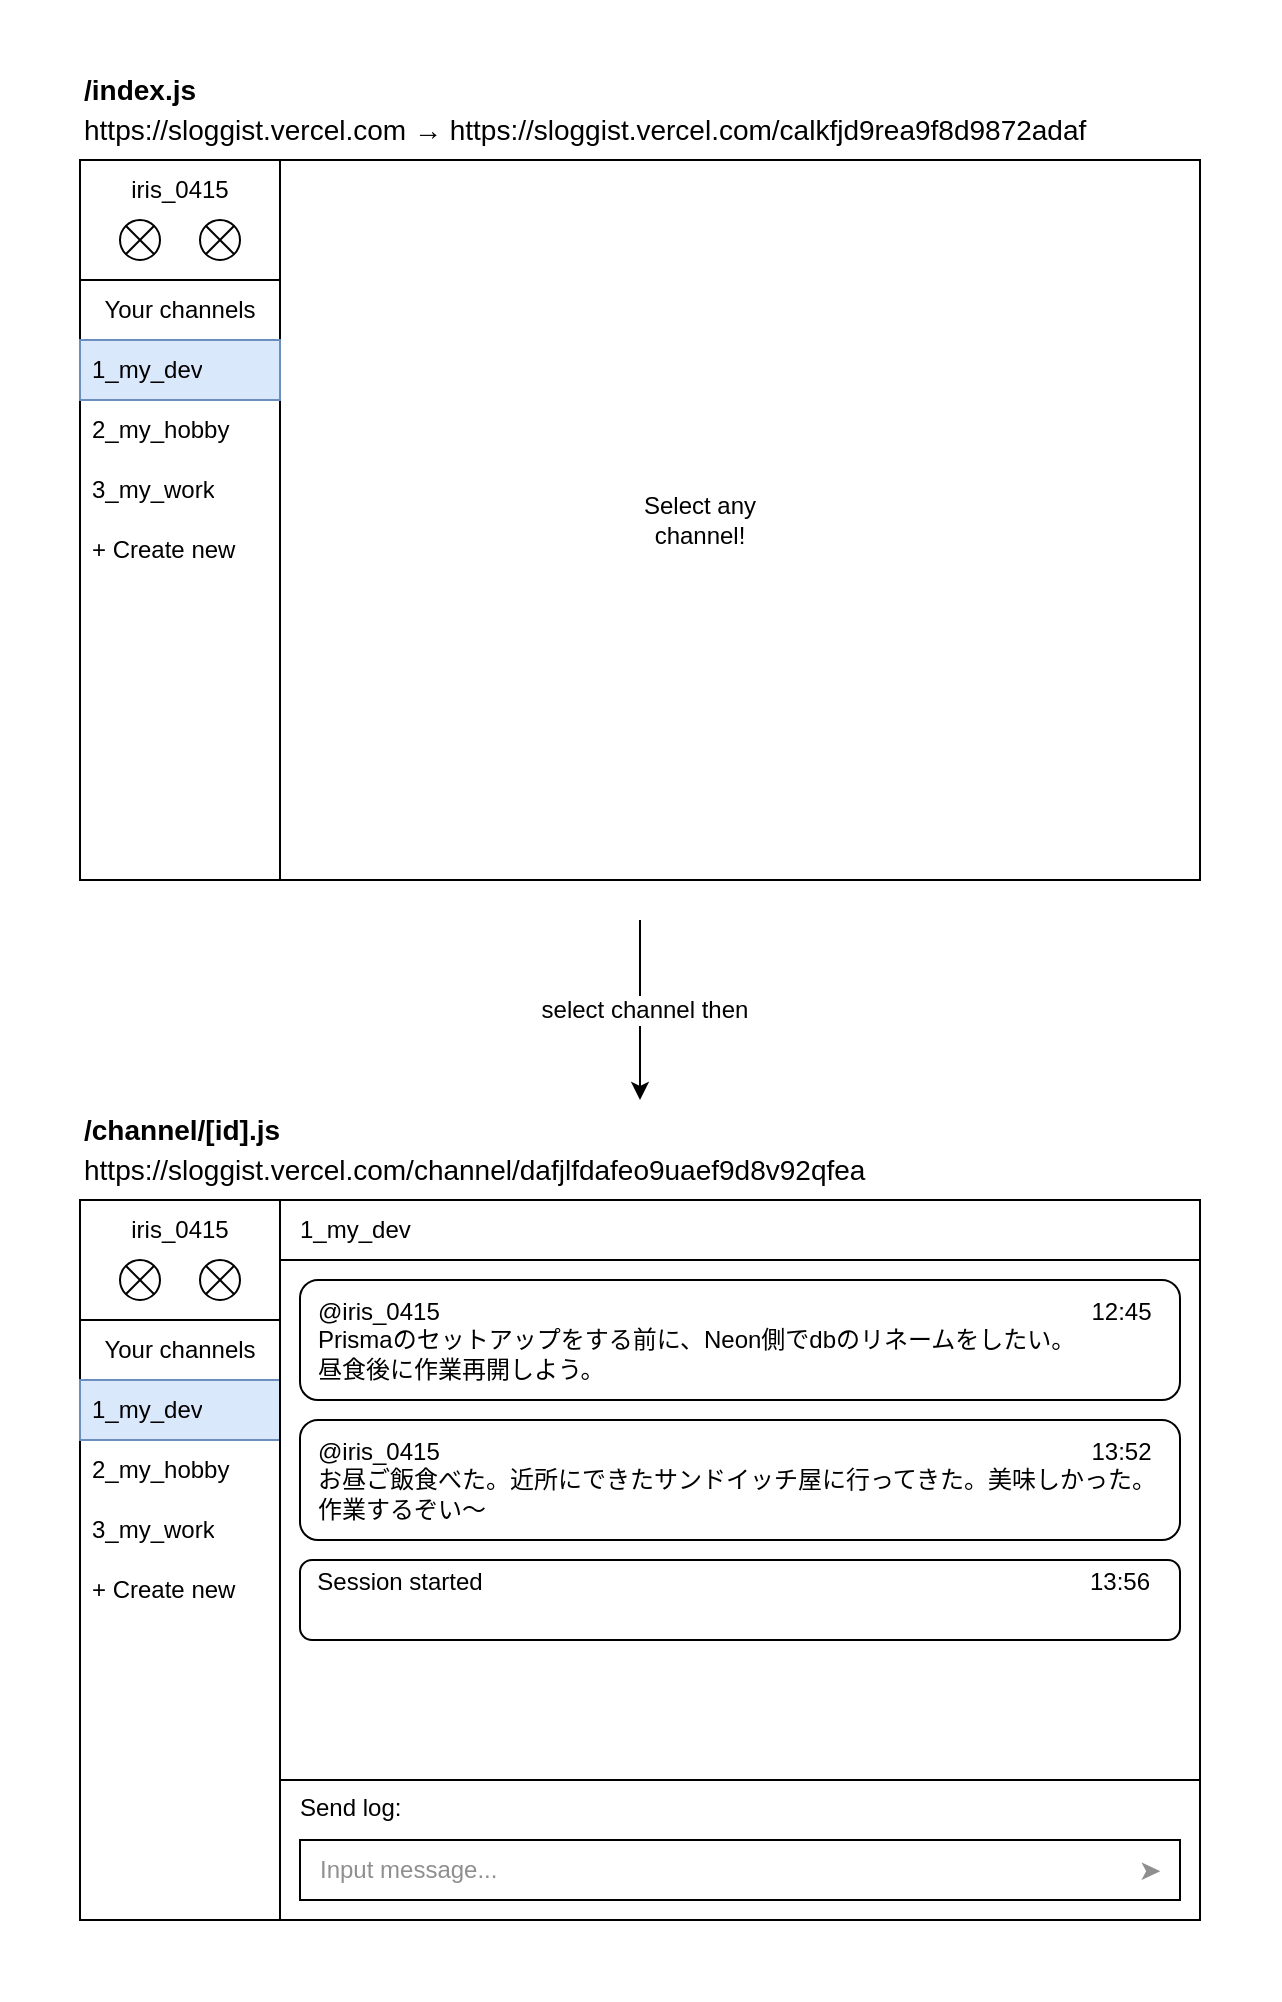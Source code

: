 <mxfile>
    <diagram id="6zX4lFsXgsZdH5qNzZTj" name="ui">
        <mxGraphModel dx="905" dy="636" grid="1" gridSize="10" guides="1" tooltips="1" connect="1" arrows="1" fold="1" page="1" pageScale="1" pageWidth="1169" pageHeight="1654" math="0" shadow="0">
            <root>
                <mxCell id="0"/>
                <mxCell id="1" parent="0"/>
                <mxCell id="74" value="" style="rounded=0;whiteSpace=wrap;html=1;fillColor=default;strokeColor=none;" parent="1" vertex="1">
                    <mxGeometry width="640" height="1000" as="geometry"/>
                </mxCell>
                <mxCell id="31" style="edgeStyle=none;html=1;" parent="1" edge="1">
                    <mxGeometry relative="1" as="geometry">
                        <mxPoint x="320" y="460" as="sourcePoint"/>
                        <mxPoint x="320" y="550" as="targetPoint"/>
                    </mxGeometry>
                </mxCell>
                <mxCell id="32" value="&lt;font&gt;select channel then&lt;/font&gt;" style="edgeLabel;html=1;align=center;verticalAlign=middle;resizable=0;points=[];fontSize=12;" parent="31" vertex="1" connectable="0">
                    <mxGeometry x="-0.007" y="2" relative="1" as="geometry">
                        <mxPoint as="offset"/>
                    </mxGeometry>
                </mxCell>
                <mxCell id="2" value="" style="rounded=0;whiteSpace=wrap;html=1;" parent="1" vertex="1">
                    <mxGeometry x="40" y="80" width="560" height="360" as="geometry"/>
                </mxCell>
                <mxCell id="17" value="" style="rounded=0;whiteSpace=wrap;html=1;" parent="1" vertex="1">
                    <mxGeometry x="40" y="600" width="560" height="360" as="geometry"/>
                </mxCell>
                <mxCell id="18" value="Your channels" style="swimlane;fontStyle=0;childLayout=stackLayout;horizontal=1;startSize=30;horizontalStack=0;resizeParent=1;resizeParentMax=0;resizeLast=0;collapsible=1;marginBottom=0;whiteSpace=wrap;html=1;" parent="1" vertex="1">
                    <mxGeometry x="40" y="660" width="100" height="300" as="geometry">
                        <mxRectangle x="40" y="100" width="90" height="30" as="alternateBounds"/>
                    </mxGeometry>
                </mxCell>
                <mxCell id="19" value="1_my_dev" style="text;align=left;verticalAlign=middle;spacingLeft=4;spacingRight=4;overflow=hidden;points=[[0,0.5],[1,0.5]];portConstraint=eastwest;rotatable=0;whiteSpace=wrap;html=1;fillColor=#dae8fc;strokeColor=#6c8ebf;" parent="18" vertex="1">
                    <mxGeometry y="30" width="100" height="30" as="geometry"/>
                </mxCell>
                <mxCell id="20" value="2_my_hobby" style="text;strokeColor=none;fillColor=none;align=left;verticalAlign=middle;spacingLeft=4;spacingRight=4;overflow=hidden;points=[[0,0.5],[1,0.5]];portConstraint=eastwest;rotatable=0;whiteSpace=wrap;html=1;" parent="18" vertex="1">
                    <mxGeometry y="60" width="100" height="30" as="geometry"/>
                </mxCell>
                <mxCell id="21" value="3_my_work" style="text;strokeColor=none;fillColor=none;align=left;verticalAlign=middle;spacingLeft=4;spacingRight=4;overflow=hidden;points=[[0,0.5],[1,0.5]];portConstraint=eastwest;rotatable=0;whiteSpace=wrap;html=1;" parent="18" vertex="1">
                    <mxGeometry y="90" width="100" height="30" as="geometry"/>
                </mxCell>
                <mxCell id="22" value="+ Create new" style="text;strokeColor=none;fillColor=none;align=left;verticalAlign=middle;spacingLeft=4;spacingRight=4;overflow=hidden;points=[[0,0.5],[1,0.5]];portConstraint=eastwest;rotatable=0;whiteSpace=wrap;html=1;" parent="18" vertex="1">
                    <mxGeometry y="120" width="100" height="30" as="geometry"/>
                </mxCell>
                <mxCell id="23" style="text;strokeColor=none;fillColor=none;align=left;verticalAlign=middle;spacingLeft=4;spacingRight=4;overflow=hidden;points=[[0,0.5],[1,0.5]];portConstraint=eastwest;rotatable=0;whiteSpace=wrap;html=1;" parent="18" vertex="1">
                    <mxGeometry y="150" width="100" height="30" as="geometry"/>
                </mxCell>
                <mxCell id="24" style="text;strokeColor=none;fillColor=none;align=left;verticalAlign=middle;spacingLeft=4;spacingRight=4;overflow=hidden;points=[[0,0.5],[1,0.5]];portConstraint=eastwest;rotatable=0;whiteSpace=wrap;html=1;" parent="18" vertex="1">
                    <mxGeometry y="180" width="100" height="30" as="geometry"/>
                </mxCell>
                <mxCell id="25" style="text;strokeColor=none;fillColor=none;align=left;verticalAlign=middle;spacingLeft=4;spacingRight=4;overflow=hidden;points=[[0,0.5],[1,0.5]];portConstraint=eastwest;rotatable=0;whiteSpace=wrap;html=1;" parent="18" vertex="1">
                    <mxGeometry y="210" width="100" height="30" as="geometry"/>
                </mxCell>
                <mxCell id="26" style="text;strokeColor=none;fillColor=none;align=left;verticalAlign=middle;spacingLeft=4;spacingRight=4;overflow=hidden;points=[[0,0.5],[1,0.5]];portConstraint=eastwest;rotatable=0;whiteSpace=wrap;html=1;" parent="18" vertex="1">
                    <mxGeometry y="240" width="100" height="30" as="geometry"/>
                </mxCell>
                <mxCell id="28" style="text;strokeColor=none;fillColor=none;align=left;verticalAlign=middle;spacingLeft=4;spacingRight=4;overflow=hidden;points=[[0,0.5],[1,0.5]];portConstraint=eastwest;rotatable=0;whiteSpace=wrap;html=1;" parent="18" vertex="1">
                    <mxGeometry y="270" width="100" height="30" as="geometry"/>
                </mxCell>
                <mxCell id="29" value="" style="rounded=0;whiteSpace=wrap;html=1;" parent="1" vertex="1">
                    <mxGeometry x="40" y="600" width="100" height="60" as="geometry"/>
                </mxCell>
                <mxCell id="30" value="iris_0415" style="text;strokeColor=none;align=center;fillColor=none;html=1;verticalAlign=middle;whiteSpace=wrap;rounded=0;" parent="1" vertex="1">
                    <mxGeometry x="40" y="600" width="100" height="30" as="geometry"/>
                </mxCell>
                <mxCell id="34" value="Select any channel!" style="text;strokeColor=none;align=center;fillColor=none;html=1;verticalAlign=middle;whiteSpace=wrap;rounded=0;" parent="1" vertex="1">
                    <mxGeometry x="300" y="245" width="100" height="30" as="geometry"/>
                </mxCell>
                <mxCell id="38" value="" style="rounded=0;whiteSpace=wrap;html=1;" parent="1" vertex="1">
                    <mxGeometry x="140" y="600" width="460" height="360" as="geometry"/>
                </mxCell>
                <mxCell id="36" value="@iris_0415&lt;span style=&quot;white-space: pre;&quot;&gt;&#x9;&lt;/span&gt;&lt;span style=&quot;white-space: pre;&quot;&gt;&#x9;&lt;/span&gt;&lt;span style=&quot;white-space: pre;&quot;&gt;&#x9;&lt;/span&gt;&lt;span style=&quot;white-space: pre;&quot;&gt;&#x9;&lt;/span&gt;&lt;span style=&quot;white-space: pre;&quot;&gt;&#x9;&lt;/span&gt;&lt;span style=&quot;white-space: pre;&quot;&gt;&#x9;&lt;/span&gt;&amp;nbsp; &amp;nbsp; &lt;span style=&quot;white-space: pre;&quot;&gt;&#x9;&lt;/span&gt;&lt;span style=&quot;white-space: pre;&quot;&gt;&#x9;&lt;/span&gt;&lt;span style=&quot;white-space: pre;&quot;&gt;&#x9;&lt;/span&gt;&lt;span style=&quot;white-space: pre;&quot;&gt;&#x9;&lt;/span&gt;&lt;span style=&quot;white-space: pre;&quot;&gt;&#x9;&lt;/span&gt;&lt;span style=&quot;white-space: pre;&quot;&gt;&#x9;&lt;/span&gt;&amp;nbsp; &amp;nbsp; 13:52&lt;div&gt;お昼ご飯食べた。近所にできたサンドイッチ屋に行ってきた。美味しかった。&lt;/div&gt;&lt;div&gt;作業するぞい〜&lt;/div&gt;" style="rounded=1;whiteSpace=wrap;html=1;align=left;spacingTop=0;spacing=9;" parent="1" vertex="1">
                    <mxGeometry x="150" y="710" width="440" height="60" as="geometry"/>
                </mxCell>
                <mxCell id="37" value="@iris_0415&lt;span style=&quot;white-space: pre;&quot;&gt;&#x9;&lt;/span&gt;&lt;span style=&quot;white-space: pre;&quot;&gt;&#x9;&lt;/span&gt;&lt;span style=&quot;white-space: pre;&quot;&gt;&#x9;&lt;/span&gt;&lt;span style=&quot;white-space: pre;&quot;&gt;&#x9;&lt;/span&gt;&lt;span style=&quot;white-space: pre;&quot;&gt;&#x9;&lt;/span&gt;&lt;span style=&quot;white-space: pre;&quot;&gt;&#x9;&lt;span style=&quot;white-space: pre;&quot;&gt;&#x9;&lt;/span&gt;&lt;span style=&quot;white-space: pre;&quot;&gt;&#x9;&lt;/span&gt;&lt;span style=&quot;white-space: pre;&quot;&gt;&#x9;&lt;/span&gt;&lt;span style=&quot;white-space: pre;&quot;&gt;&#x9;&lt;/span&gt;&lt;span style=&quot;white-space: pre;&quot;&gt;&#x9;&lt;/span&gt;&lt;span style=&quot;white-space: pre;&quot;&gt;&#x9;&lt;/span&gt; &lt;/span&gt;&amp;nbsp; &amp;nbsp;12:45&lt;div&gt;Prismaのセットアップをする前に、Neon側でdbのリネームをしたい。&lt;/div&gt;&lt;div&gt;昼食後に作業再開しよう。&lt;/div&gt;" style="rounded=1;whiteSpace=wrap;html=1;align=left;spacingTop=0;spacing=9;" parent="1" vertex="1">
                    <mxGeometry x="150" y="640" width="440" height="60" as="geometry"/>
                </mxCell>
                <mxCell id="41" value="" style="rounded=1;whiteSpace=wrap;html=1;" parent="1" vertex="1">
                    <mxGeometry x="150" y="780" width="440" height="40" as="geometry"/>
                </mxCell>
                <mxCell id="42" value="Session started" style="text;strokeColor=none;align=center;fillColor=none;html=1;verticalAlign=middle;whiteSpace=wrap;rounded=0;" parent="1" vertex="1">
                    <mxGeometry x="150" y="776" width="100" height="30" as="geometry"/>
                </mxCell>
                <mxCell id="44" value="13:56" style="text;strokeColor=none;align=center;fillColor=none;html=1;verticalAlign=middle;whiteSpace=wrap;rounded=0;" parent="1" vertex="1">
                    <mxGeometry x="510" y="776" width="100" height="30" as="geometry"/>
                </mxCell>
                <mxCell id="46" value="" style="shape=sumEllipse;perimeter=ellipsePerimeter;whiteSpace=wrap;html=1;backgroundOutline=1;" parent="1" vertex="1">
                    <mxGeometry x="100" y="630" width="20" height="20" as="geometry"/>
                </mxCell>
                <mxCell id="48" value="Your channels" style="swimlane;fontStyle=0;childLayout=stackLayout;horizontal=1;startSize=30;horizontalStack=0;resizeParent=1;resizeParentMax=0;resizeLast=0;collapsible=1;marginBottom=0;whiteSpace=wrap;html=1;" parent="1" vertex="1">
                    <mxGeometry x="40" y="140" width="100" height="300" as="geometry">
                        <mxRectangle x="40" y="100" width="90" height="30" as="alternateBounds"/>
                    </mxGeometry>
                </mxCell>
                <mxCell id="49" value="1_my_dev" style="text;align=left;verticalAlign=middle;spacingLeft=4;spacingRight=4;overflow=hidden;points=[[0,0.5],[1,0.5]];portConstraint=eastwest;rotatable=0;whiteSpace=wrap;html=1;fillColor=#dae8fc;strokeColor=#6c8ebf;" parent="48" vertex="1">
                    <mxGeometry y="30" width="100" height="30" as="geometry"/>
                </mxCell>
                <mxCell id="50" value="2_my_hobby" style="text;strokeColor=none;fillColor=none;align=left;verticalAlign=middle;spacingLeft=4;spacingRight=4;overflow=hidden;points=[[0,0.5],[1,0.5]];portConstraint=eastwest;rotatable=0;whiteSpace=wrap;html=1;" parent="48" vertex="1">
                    <mxGeometry y="60" width="100" height="30" as="geometry"/>
                </mxCell>
                <mxCell id="51" value="3_my_work" style="text;strokeColor=none;fillColor=none;align=left;verticalAlign=middle;spacingLeft=4;spacingRight=4;overflow=hidden;points=[[0,0.5],[1,0.5]];portConstraint=eastwest;rotatable=0;whiteSpace=wrap;html=1;" parent="48" vertex="1">
                    <mxGeometry y="90" width="100" height="30" as="geometry"/>
                </mxCell>
                <mxCell id="52" value="+ Create new" style="text;strokeColor=none;fillColor=none;align=left;verticalAlign=middle;spacingLeft=4;spacingRight=4;overflow=hidden;points=[[0,0.5],[1,0.5]];portConstraint=eastwest;rotatable=0;whiteSpace=wrap;html=1;" parent="48" vertex="1">
                    <mxGeometry y="120" width="100" height="30" as="geometry"/>
                </mxCell>
                <mxCell id="53" style="text;strokeColor=none;fillColor=none;align=left;verticalAlign=middle;spacingLeft=4;spacingRight=4;overflow=hidden;points=[[0,0.5],[1,0.5]];portConstraint=eastwest;rotatable=0;whiteSpace=wrap;html=1;" parent="48" vertex="1">
                    <mxGeometry y="150" width="100" height="30" as="geometry"/>
                </mxCell>
                <mxCell id="54" style="text;strokeColor=none;fillColor=none;align=left;verticalAlign=middle;spacingLeft=4;spacingRight=4;overflow=hidden;points=[[0,0.5],[1,0.5]];portConstraint=eastwest;rotatable=0;whiteSpace=wrap;html=1;" parent="48" vertex="1">
                    <mxGeometry y="180" width="100" height="30" as="geometry"/>
                </mxCell>
                <mxCell id="55" style="text;strokeColor=none;fillColor=none;align=left;verticalAlign=middle;spacingLeft=4;spacingRight=4;overflow=hidden;points=[[0,0.5],[1,0.5]];portConstraint=eastwest;rotatable=0;whiteSpace=wrap;html=1;" parent="48" vertex="1">
                    <mxGeometry y="210" width="100" height="30" as="geometry"/>
                </mxCell>
                <mxCell id="56" style="text;strokeColor=none;fillColor=none;align=left;verticalAlign=middle;spacingLeft=4;spacingRight=4;overflow=hidden;points=[[0,0.5],[1,0.5]];portConstraint=eastwest;rotatable=0;whiteSpace=wrap;html=1;" parent="48" vertex="1">
                    <mxGeometry y="240" width="100" height="30" as="geometry"/>
                </mxCell>
                <mxCell id="57" style="text;strokeColor=none;fillColor=none;align=left;verticalAlign=middle;spacingLeft=4;spacingRight=4;overflow=hidden;points=[[0,0.5],[1,0.5]];portConstraint=eastwest;rotatable=0;whiteSpace=wrap;html=1;" parent="48" vertex="1">
                    <mxGeometry y="270" width="100" height="30" as="geometry"/>
                </mxCell>
                <mxCell id="58" value="" style="rounded=0;whiteSpace=wrap;html=1;" parent="1" vertex="1">
                    <mxGeometry x="40" y="80" width="100" height="60" as="geometry"/>
                </mxCell>
                <mxCell id="59" value="iris_0415" style="text;strokeColor=none;align=center;fillColor=none;html=1;verticalAlign=middle;whiteSpace=wrap;rounded=0;" parent="1" vertex="1">
                    <mxGeometry x="40" y="80" width="100" height="30" as="geometry"/>
                </mxCell>
                <mxCell id="61" value="https://sloggist.vercel.com →&amp;nbsp;&lt;span style=&quot;color: rgb(0, 0, 0);&quot;&gt;https://sloggist.vercel.com/calkfjd9rea9f8d9872adaf&lt;/span&gt;" style="text;strokeColor=none;align=left;fillColor=none;html=1;verticalAlign=middle;whiteSpace=wrap;rounded=0;fontSize=14;" parent="1" vertex="1">
                    <mxGeometry x="40" y="50" width="560" height="30" as="geometry"/>
                </mxCell>
                <mxCell id="62" value="&lt;b&gt;&lt;font style=&quot;font-size: 14px;&quot;&gt;/index.js&lt;/font&gt;&lt;/b&gt;" style="text;strokeColor=none;align=left;fillColor=none;html=1;verticalAlign=middle;whiteSpace=wrap;rounded=0;" parent="1" vertex="1">
                    <mxGeometry x="40" y="30" width="60" height="30" as="geometry"/>
                </mxCell>
                <mxCell id="63" value="&lt;span style=&quot;font-size: 14px;&quot;&gt;&lt;b&gt;/channel/[id].js&lt;/b&gt;&lt;/span&gt;" style="text;strokeColor=none;align=left;fillColor=none;html=1;verticalAlign=middle;whiteSpace=wrap;rounded=0;" parent="1" vertex="1">
                    <mxGeometry x="40" y="550" width="60" height="30" as="geometry"/>
                </mxCell>
                <mxCell id="64" value="&lt;span style=&quot;color: rgb(0, 0, 0);&quot;&gt;https://sloggist.vercel.com/channel/dafjlfdafeo9uaef9d8v92qfea&lt;/span&gt;" style="text;strokeColor=none;align=left;fillColor=none;html=1;verticalAlign=middle;whiteSpace=wrap;rounded=0;fontSize=14;" parent="1" vertex="1">
                    <mxGeometry x="40" y="570" width="560" height="30" as="geometry"/>
                </mxCell>
                <mxCell id="65" value="1_my_dev" style="rounded=0;whiteSpace=wrap;html=1;align=left;spacingLeft=8;" parent="1" vertex="1">
                    <mxGeometry x="140" y="600" width="460" height="30" as="geometry"/>
                </mxCell>
                <mxCell id="66" value="Send log:" style="rounded=0;whiteSpace=wrap;html=1;align=left;spacingLeft=8;verticalAlign=top;" parent="1" vertex="1">
                    <mxGeometry x="140" y="890" width="460" height="70" as="geometry"/>
                </mxCell>
                <mxCell id="68" value="Input message..." style="rounded=0;whiteSpace=wrap;html=1;align=left;spacingLeft=8;fontColor=#8F8F8F;" parent="1" vertex="1">
                    <mxGeometry x="150" y="920" width="440" height="30" as="geometry"/>
                </mxCell>
                <mxCell id="69" value="➤" style="text;strokeColor=none;align=center;fillColor=none;html=1;verticalAlign=top;whiteSpace=wrap;rounded=0;fontSize=14;fontColor=#8F8F8F;" parent="1" vertex="1">
                    <mxGeometry x="560" y="920" width="30" height="30" as="geometry"/>
                </mxCell>
                <mxCell id="70" value="" style="shape=sumEllipse;perimeter=ellipsePerimeter;whiteSpace=wrap;html=1;backgroundOutline=1;" parent="1" vertex="1">
                    <mxGeometry x="60" y="630" width="20" height="20" as="geometry"/>
                </mxCell>
                <mxCell id="72" value="" style="shape=sumEllipse;perimeter=ellipsePerimeter;whiteSpace=wrap;html=1;backgroundOutline=1;" parent="1" vertex="1">
                    <mxGeometry x="100" y="110" width="20" height="20" as="geometry"/>
                </mxCell>
                <mxCell id="73" value="" style="shape=sumEllipse;perimeter=ellipsePerimeter;whiteSpace=wrap;html=1;backgroundOutline=1;" parent="1" vertex="1">
                    <mxGeometry x="60" y="110" width="20" height="20" as="geometry"/>
                </mxCell>
            </root>
        </mxGraphModel>
    </diagram>
</mxfile>
